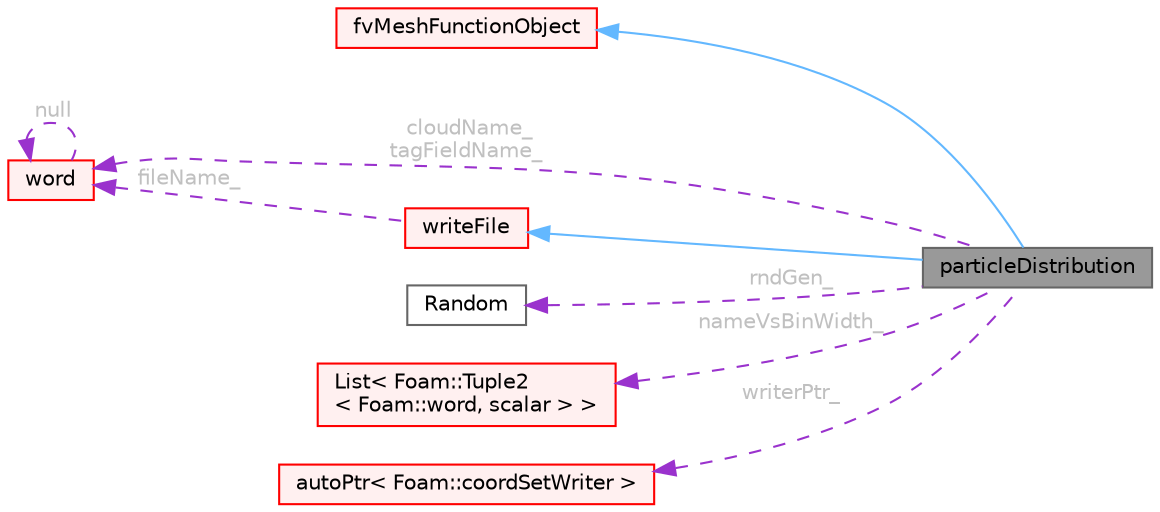 digraph "particleDistribution"
{
 // LATEX_PDF_SIZE
  bgcolor="transparent";
  edge [fontname=Helvetica,fontsize=10,labelfontname=Helvetica,labelfontsize=10];
  node [fontname=Helvetica,fontsize=10,shape=box,height=0.2,width=0.4];
  rankdir="LR";
  Node1 [id="Node000001",label="particleDistribution",height=0.2,width=0.4,color="gray40", fillcolor="grey60", style="filled", fontcolor="black",tooltip="Generates a particle distribution for lagrangian data at a given time."];
  Node2 -> Node1 [id="edge1_Node000001_Node000002",dir="back",color="steelblue1",style="solid",tooltip=" "];
  Node2 [id="Node000002",label="fvMeshFunctionObject",height=0.2,width=0.4,color="red", fillcolor="#FFF0F0", style="filled",URL="$classFoam_1_1functionObjects_1_1fvMeshFunctionObject.html",tooltip="Specialization of Foam::functionObject for an Foam::fvMesh, providing a reference to the Foam::fvMesh..."];
  Node76 -> Node1 [id="edge2_Node000001_Node000076",dir="back",color="steelblue1",style="solid",tooltip=" "];
  Node76 [id="Node000076",label="writeFile",height=0.2,width=0.4,color="red", fillcolor="#FFF0F0", style="filled",URL="$classFoam_1_1functionObjects_1_1writeFile.html",tooltip="Base class for writing single files from the function objects."];
  Node7 -> Node76 [id="edge3_Node000076_Node000007",dir="back",color="darkorchid3",style="dashed",tooltip=" ",label=" fileName_",fontcolor="grey" ];
  Node7 [id="Node000007",label="word",height=0.2,width=0.4,color="red", fillcolor="#FFF0F0", style="filled",URL="$classFoam_1_1word.html",tooltip="A class for handling words, derived from Foam::string."];
  Node7 -> Node7 [id="edge4_Node000007_Node000007",dir="back",color="darkorchid3",style="dashed",tooltip=" ",label=" null",fontcolor="grey" ];
  Node7 -> Node1 [id="edge5_Node000001_Node000007",dir="back",color="darkorchid3",style="dashed",tooltip=" ",label=" cloudName_\ntagFieldName_",fontcolor="grey" ];
  Node79 -> Node1 [id="edge6_Node000001_Node000079",dir="back",color="darkorchid3",style="dashed",tooltip=" ",label=" rndGen_",fontcolor="grey" ];
  Node79 [id="Node000079",label="Random",height=0.2,width=0.4,color="gray40", fillcolor="white", style="filled",URL="$classFoam_1_1Random.html",tooltip="Random number generator."];
  Node80 -> Node1 [id="edge7_Node000001_Node000080",dir="back",color="darkorchid3",style="dashed",tooltip=" ",label=" nameVsBinWidth_",fontcolor="grey" ];
  Node80 [id="Node000080",label="List\< Foam::Tuple2\l\< Foam::word, scalar \> \>",height=0.2,width=0.4,color="red", fillcolor="#FFF0F0", style="filled",URL="$classFoam_1_1List.html",tooltip=" "];
  Node82 -> Node1 [id="edge8_Node000001_Node000082",dir="back",color="darkorchid3",style="dashed",tooltip=" ",label=" writerPtr_",fontcolor="grey" ];
  Node82 [id="Node000082",label="autoPtr\< Foam::coordSetWriter \>",height=0.2,width=0.4,color="red", fillcolor="#FFF0F0", style="filled",URL="$classFoam_1_1autoPtr.html",tooltip=" "];
}
